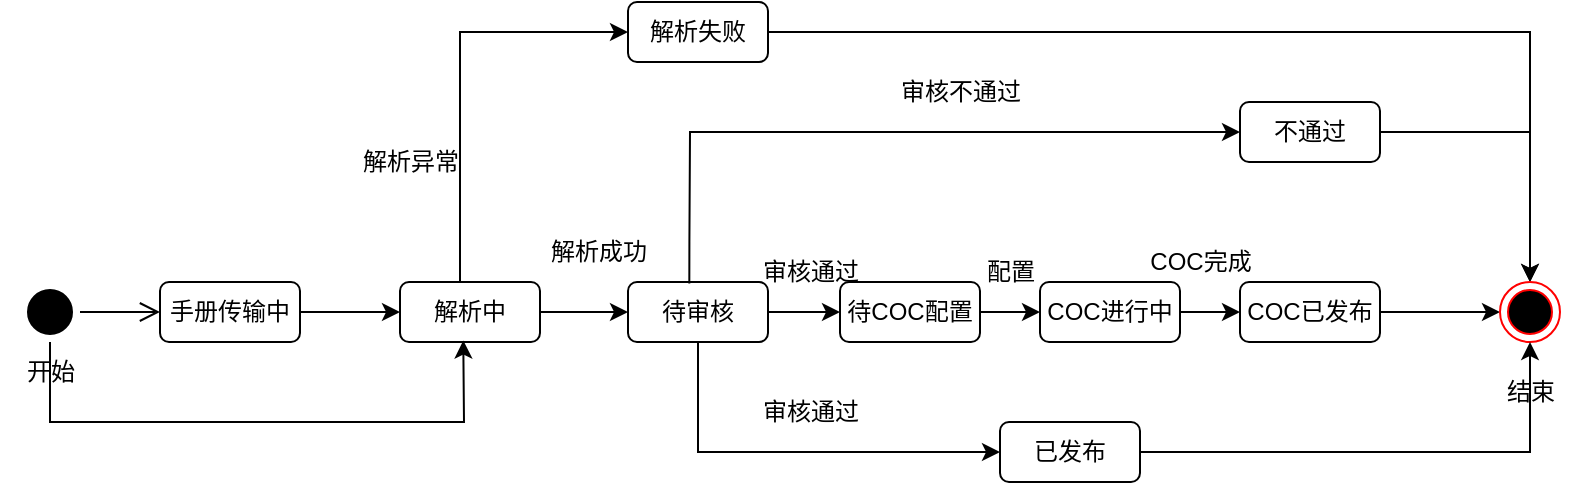 <mxfile version="20.8.13" type="github">
  <diagram id="PT3z5RParaZG4W954jeg" name="第 1 页">
    <mxGraphModel dx="1702" dy="478" grid="1" gridSize="10" guides="1" tooltips="1" connect="1" arrows="1" fold="1" page="1" pageScale="1" pageWidth="827" pageHeight="1169" math="0" shadow="0">
      <root>
        <mxCell id="0" />
        <mxCell id="1" parent="0" />
        <mxCell id="SI5dUTbrPntSYdzQ7jf7-1" style="edgeStyle=orthogonalEdgeStyle;rounded=0;orthogonalLoop=1;jettySize=auto;html=1;strokeColor=#000000;" parent="1" source="SI5dUTbrPntSYdzQ7jf7-3" target="SI5dUTbrPntSYdzQ7jf7-8" edge="1">
          <mxGeometry relative="1" as="geometry" />
        </mxCell>
        <mxCell id="SI5dUTbrPntSYdzQ7jf7-2" style="edgeStyle=orthogonalEdgeStyle;rounded=0;orthogonalLoop=1;jettySize=auto;html=1;entryX=0;entryY=0.5;entryDx=0;entryDy=0;strokeColor=#000000;" parent="1" source="SI5dUTbrPntSYdzQ7jf7-3" target="SI5dUTbrPntSYdzQ7jf7-12" edge="1">
          <mxGeometry relative="1" as="geometry">
            <Array as="points">
              <mxPoint x="160" y="55" />
            </Array>
          </mxGeometry>
        </mxCell>
        <mxCell id="SI5dUTbrPntSYdzQ7jf7-3" value="解析中" style="rounded=1;whiteSpace=wrap;html=1;" parent="1" vertex="1">
          <mxGeometry x="130" y="180" width="70" height="30" as="geometry" />
        </mxCell>
        <mxCell id="SI5dUTbrPntSYdzQ7jf7-4" value="" style="ellipse;html=1;shape=startState;fillColor=#000000;strokeColor=#000000;" parent="1" vertex="1">
          <mxGeometry x="-60" y="180" width="30" height="30" as="geometry" />
        </mxCell>
        <mxCell id="SI5dUTbrPntSYdzQ7jf7-5" value="" style="edgeStyle=orthogonalEdgeStyle;html=1;verticalAlign=bottom;endArrow=open;endSize=8;strokeColor=#000000;rounded=0;" parent="1" source="SI5dUTbrPntSYdzQ7jf7-4" edge="1">
          <mxGeometry relative="1" as="geometry">
            <mxPoint x="10" y="195" as="targetPoint" />
          </mxGeometry>
        </mxCell>
        <mxCell id="SI5dUTbrPntSYdzQ7jf7-7" style="edgeStyle=orthogonalEdgeStyle;rounded=0;orthogonalLoop=1;jettySize=auto;html=1;entryX=0;entryY=0.5;entryDx=0;entryDy=0;strokeColor=#000000;" parent="1" source="SI5dUTbrPntSYdzQ7jf7-8" target="SI5dUTbrPntSYdzQ7jf7-10" edge="1">
          <mxGeometry relative="1" as="geometry" />
        </mxCell>
        <mxCell id="zKmScnkE_L6GVS_xJtlf-2" style="edgeStyle=orthogonalEdgeStyle;rounded=0;orthogonalLoop=1;jettySize=auto;html=1;entryX=0;entryY=0.5;entryDx=0;entryDy=0;" edge="1" parent="1" source="SI5dUTbrPntSYdzQ7jf7-8" target="zKmScnkE_L6GVS_xJtlf-1">
          <mxGeometry relative="1" as="geometry">
            <Array as="points">
              <mxPoint x="279" y="265" />
            </Array>
          </mxGeometry>
        </mxCell>
        <mxCell id="SI5dUTbrPntSYdzQ7jf7-8" value="待审核" style="rounded=1;whiteSpace=wrap;html=1;" parent="1" vertex="1">
          <mxGeometry x="244" y="180" width="70" height="30" as="geometry" />
        </mxCell>
        <mxCell id="SI5dUTbrPntSYdzQ7jf7-9" style="edgeStyle=orthogonalEdgeStyle;rounded=0;orthogonalLoop=1;jettySize=auto;html=1;strokeColor=#000000;" parent="1" source="SI5dUTbrPntSYdzQ7jf7-10" target="SI5dUTbrPntSYdzQ7jf7-16" edge="1">
          <mxGeometry relative="1" as="geometry" />
        </mxCell>
        <mxCell id="SI5dUTbrPntSYdzQ7jf7-10" value="待COC配置" style="rounded=1;whiteSpace=wrap;html=1;" parent="1" vertex="1">
          <mxGeometry x="350" y="180" width="70" height="30" as="geometry" />
        </mxCell>
        <mxCell id="SI5dUTbrPntSYdzQ7jf7-11" style="edgeStyle=orthogonalEdgeStyle;rounded=0;orthogonalLoop=1;jettySize=auto;html=1;strokeColor=#000000;" parent="1" source="SI5dUTbrPntSYdzQ7jf7-12" target="SI5dUTbrPntSYdzQ7jf7-19" edge="1">
          <mxGeometry relative="1" as="geometry" />
        </mxCell>
        <mxCell id="SI5dUTbrPntSYdzQ7jf7-12" value="解析失败" style="rounded=1;whiteSpace=wrap;html=1;" parent="1" vertex="1">
          <mxGeometry x="244" y="40" width="70" height="30" as="geometry" />
        </mxCell>
        <mxCell id="SI5dUTbrPntSYdzQ7jf7-13" style="edgeStyle=orthogonalEdgeStyle;rounded=0;orthogonalLoop=1;jettySize=auto;html=1;entryX=0;entryY=0.5;entryDx=0;entryDy=0;strokeColor=#000000;" parent="1" source="SI5dUTbrPntSYdzQ7jf7-15" target="SI5dUTbrPntSYdzQ7jf7-19" edge="1">
          <mxGeometry relative="1" as="geometry" />
        </mxCell>
        <mxCell id="SI5dUTbrPntSYdzQ7jf7-15" value="COC已发布" style="rounded=1;whiteSpace=wrap;html=1;" parent="1" vertex="1">
          <mxGeometry x="550" y="180" width="70" height="30" as="geometry" />
        </mxCell>
        <mxCell id="SI5dUTbrPntSYdzQ7jf7-16" value="COC进行中" style="rounded=1;whiteSpace=wrap;html=1;" parent="1" vertex="1">
          <mxGeometry x="450" y="180" width="70" height="30" as="geometry" />
        </mxCell>
        <mxCell id="SI5dUTbrPntSYdzQ7jf7-17" style="edgeStyle=orthogonalEdgeStyle;rounded=0;orthogonalLoop=1;jettySize=auto;html=1;strokeColor=#000000;" parent="1" source="SI5dUTbrPntSYdzQ7jf7-18" target="SI5dUTbrPntSYdzQ7jf7-19" edge="1">
          <mxGeometry relative="1" as="geometry" />
        </mxCell>
        <mxCell id="SI5dUTbrPntSYdzQ7jf7-18" value="不通过" style="rounded=1;whiteSpace=wrap;html=1;" parent="1" vertex="1">
          <mxGeometry x="550" y="90" width="70" height="30" as="geometry" />
        </mxCell>
        <mxCell id="SI5dUTbrPntSYdzQ7jf7-19" value="" style="ellipse;html=1;shape=endState;fillColor=#000000;strokeColor=#ff0000;" parent="1" vertex="1">
          <mxGeometry x="680" y="180" width="30" height="30" as="geometry" />
        </mxCell>
        <mxCell id="SI5dUTbrPntSYdzQ7jf7-20" value="" style="endArrow=classic;html=1;rounded=0;strokeColor=#000000;exitX=1;exitY=0.5;exitDx=0;exitDy=0;entryX=0;entryY=0.5;entryDx=0;entryDy=0;edgeStyle=orthogonalEdgeStyle;" parent="1" source="SI5dUTbrPntSYdzQ7jf7-16" target="SI5dUTbrPntSYdzQ7jf7-15" edge="1">
          <mxGeometry width="50" height="50" relative="1" as="geometry">
            <mxPoint x="270" y="280" as="sourcePoint" />
            <mxPoint x="320" y="230" as="targetPoint" />
          </mxGeometry>
        </mxCell>
        <mxCell id="SI5dUTbrPntSYdzQ7jf7-21" value="开始" style="text;html=1;align=center;verticalAlign=middle;resizable=0;points=[];autosize=1;strokeColor=none;fillColor=none;" parent="1" vertex="1">
          <mxGeometry x="-70" y="210" width="50" height="30" as="geometry" />
        </mxCell>
        <mxCell id="SI5dUTbrPntSYdzQ7jf7-22" value="结束" style="text;html=1;align=center;verticalAlign=middle;resizable=0;points=[];autosize=1;strokeColor=none;fillColor=none;" parent="1" vertex="1">
          <mxGeometry x="670" y="220" width="50" height="30" as="geometry" />
        </mxCell>
        <mxCell id="SI5dUTbrPntSYdzQ7jf7-23" value="" style="endArrow=classic;html=1;rounded=0;strokeColor=#000000;exitX=0.438;exitY=0.026;exitDx=0;exitDy=0;exitPerimeter=0;edgeStyle=orthogonalEdgeStyle;" parent="1" source="SI5dUTbrPntSYdzQ7jf7-8" target="SI5dUTbrPntSYdzQ7jf7-18" edge="1">
          <mxGeometry width="50" height="50" relative="1" as="geometry">
            <mxPoint x="270" y="280" as="sourcePoint" />
            <mxPoint x="320" y="230" as="targetPoint" />
            <Array as="points">
              <mxPoint x="275" y="160" />
              <mxPoint x="275" y="105" />
            </Array>
          </mxGeometry>
        </mxCell>
        <mxCell id="SI5dUTbrPntSYdzQ7jf7-24" value="解析异常" style="text;html=1;align=center;verticalAlign=middle;resizable=0;points=[];autosize=1;strokeColor=none;fillColor=none;" parent="1" vertex="1">
          <mxGeometry x="100" y="105" width="70" height="30" as="geometry" />
        </mxCell>
        <mxCell id="SI5dUTbrPntSYdzQ7jf7-25" value="解析成功" style="text;html=1;align=center;verticalAlign=middle;resizable=0;points=[];autosize=1;strokeColor=none;fillColor=none;" parent="1" vertex="1">
          <mxGeometry x="194" y="150" width="70" height="30" as="geometry" />
        </mxCell>
        <mxCell id="SI5dUTbrPntSYdzQ7jf7-26" value="审核通过" style="text;html=1;align=center;verticalAlign=middle;resizable=0;points=[];autosize=1;strokeColor=none;fillColor=none;" parent="1" vertex="1">
          <mxGeometry x="300" y="160" width="70" height="30" as="geometry" />
        </mxCell>
        <mxCell id="SI5dUTbrPntSYdzQ7jf7-27" value="配置" style="text;html=1;align=center;verticalAlign=middle;resizable=0;points=[];autosize=1;strokeColor=none;fillColor=none;" parent="1" vertex="1">
          <mxGeometry x="410" y="160" width="50" height="30" as="geometry" />
        </mxCell>
        <mxCell id="SI5dUTbrPntSYdzQ7jf7-28" value="审核不通过" style="text;html=1;align=center;verticalAlign=middle;resizable=0;points=[];autosize=1;strokeColor=none;fillColor=none;" parent="1" vertex="1">
          <mxGeometry x="370" y="70" width="80" height="30" as="geometry" />
        </mxCell>
        <mxCell id="SI5dUTbrPntSYdzQ7jf7-30" value="COC完成" style="text;html=1;align=center;verticalAlign=middle;resizable=0;points=[];autosize=1;strokeColor=none;fillColor=none;" parent="1" vertex="1">
          <mxGeometry x="495" y="155" width="70" height="30" as="geometry" />
        </mxCell>
        <mxCell id="SI5dUTbrPntSYdzQ7jf7-32" style="edgeStyle=orthogonalEdgeStyle;rounded=0;orthogonalLoop=1;jettySize=auto;html=1;entryX=0;entryY=0.5;entryDx=0;entryDy=0;" parent="1" source="SI5dUTbrPntSYdzQ7jf7-31" target="SI5dUTbrPntSYdzQ7jf7-3" edge="1">
          <mxGeometry relative="1" as="geometry" />
        </mxCell>
        <mxCell id="SI5dUTbrPntSYdzQ7jf7-31" value="手册传输中" style="rounded=1;whiteSpace=wrap;html=1;" parent="1" vertex="1">
          <mxGeometry x="10" y="180" width="70" height="30" as="geometry" />
        </mxCell>
        <mxCell id="SI5dUTbrPntSYdzQ7jf7-33" value="" style="endArrow=classic;html=1;rounded=0;entryX=0.452;entryY=0.975;entryDx=0;entryDy=0;entryPerimeter=0;" parent="1" source="SI5dUTbrPntSYdzQ7jf7-4" target="SI5dUTbrPntSYdzQ7jf7-3" edge="1">
          <mxGeometry width="50" height="50" relative="1" as="geometry">
            <mxPoint x="130" y="210" as="sourcePoint" />
            <mxPoint x="180" y="160" as="targetPoint" />
            <Array as="points">
              <mxPoint x="-45" y="250" />
              <mxPoint x="162" y="250" />
            </Array>
          </mxGeometry>
        </mxCell>
        <mxCell id="zKmScnkE_L6GVS_xJtlf-4" style="edgeStyle=orthogonalEdgeStyle;rounded=0;orthogonalLoop=1;jettySize=auto;html=1;entryX=0.5;entryY=1;entryDx=0;entryDy=0;" edge="1" parent="1" source="zKmScnkE_L6GVS_xJtlf-1" target="SI5dUTbrPntSYdzQ7jf7-19">
          <mxGeometry relative="1" as="geometry">
            <Array as="points">
              <mxPoint x="695" y="265" />
            </Array>
          </mxGeometry>
        </mxCell>
        <mxCell id="zKmScnkE_L6GVS_xJtlf-1" value="已发布" style="rounded=1;whiteSpace=wrap;html=1;" vertex="1" parent="1">
          <mxGeometry x="430" y="250" width="70" height="30" as="geometry" />
        </mxCell>
        <mxCell id="zKmScnkE_L6GVS_xJtlf-3" value="审核通过" style="text;html=1;align=center;verticalAlign=middle;resizable=0;points=[];autosize=1;strokeColor=none;fillColor=none;" vertex="1" parent="1">
          <mxGeometry x="300" y="230" width="70" height="30" as="geometry" />
        </mxCell>
      </root>
    </mxGraphModel>
  </diagram>
</mxfile>
